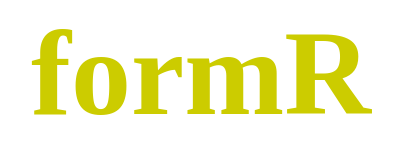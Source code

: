 <mxfile>
    <diagram id="cVLzJ7fc6bBc2KyYqyXt" name="Page-1">
        <mxGraphModel dx="1519" dy="1515" grid="1" gridSize="10" guides="1" tooltips="1" connect="1" arrows="1" fold="1" page="1" pageScale="1" pageWidth="850" pageHeight="1100" math="0" shadow="0">
            <root>
                <mxCell id="0"/>
                <mxCell id="1" parent="0"/>
                <mxCell id="2" value="&lt;font face=&quot;Garamond&quot; size=&quot;1&quot; color=&quot;#cccc00&quot;&gt;&lt;b style=&quot;font-size: 60px&quot;&gt;formR&lt;/b&gt;&lt;/font&gt;" style="text;html=1;resizable=0;autosize=1;align=center;verticalAlign=middle;points=[];fillColor=none;strokeColor=none;rounded=0;" vertex="1" parent="1">
                    <mxGeometry x="-10" y="-20" width="200" height="30" as="geometry"/>
                </mxCell>
            </root>
        </mxGraphModel>
    </diagram>
</mxfile>